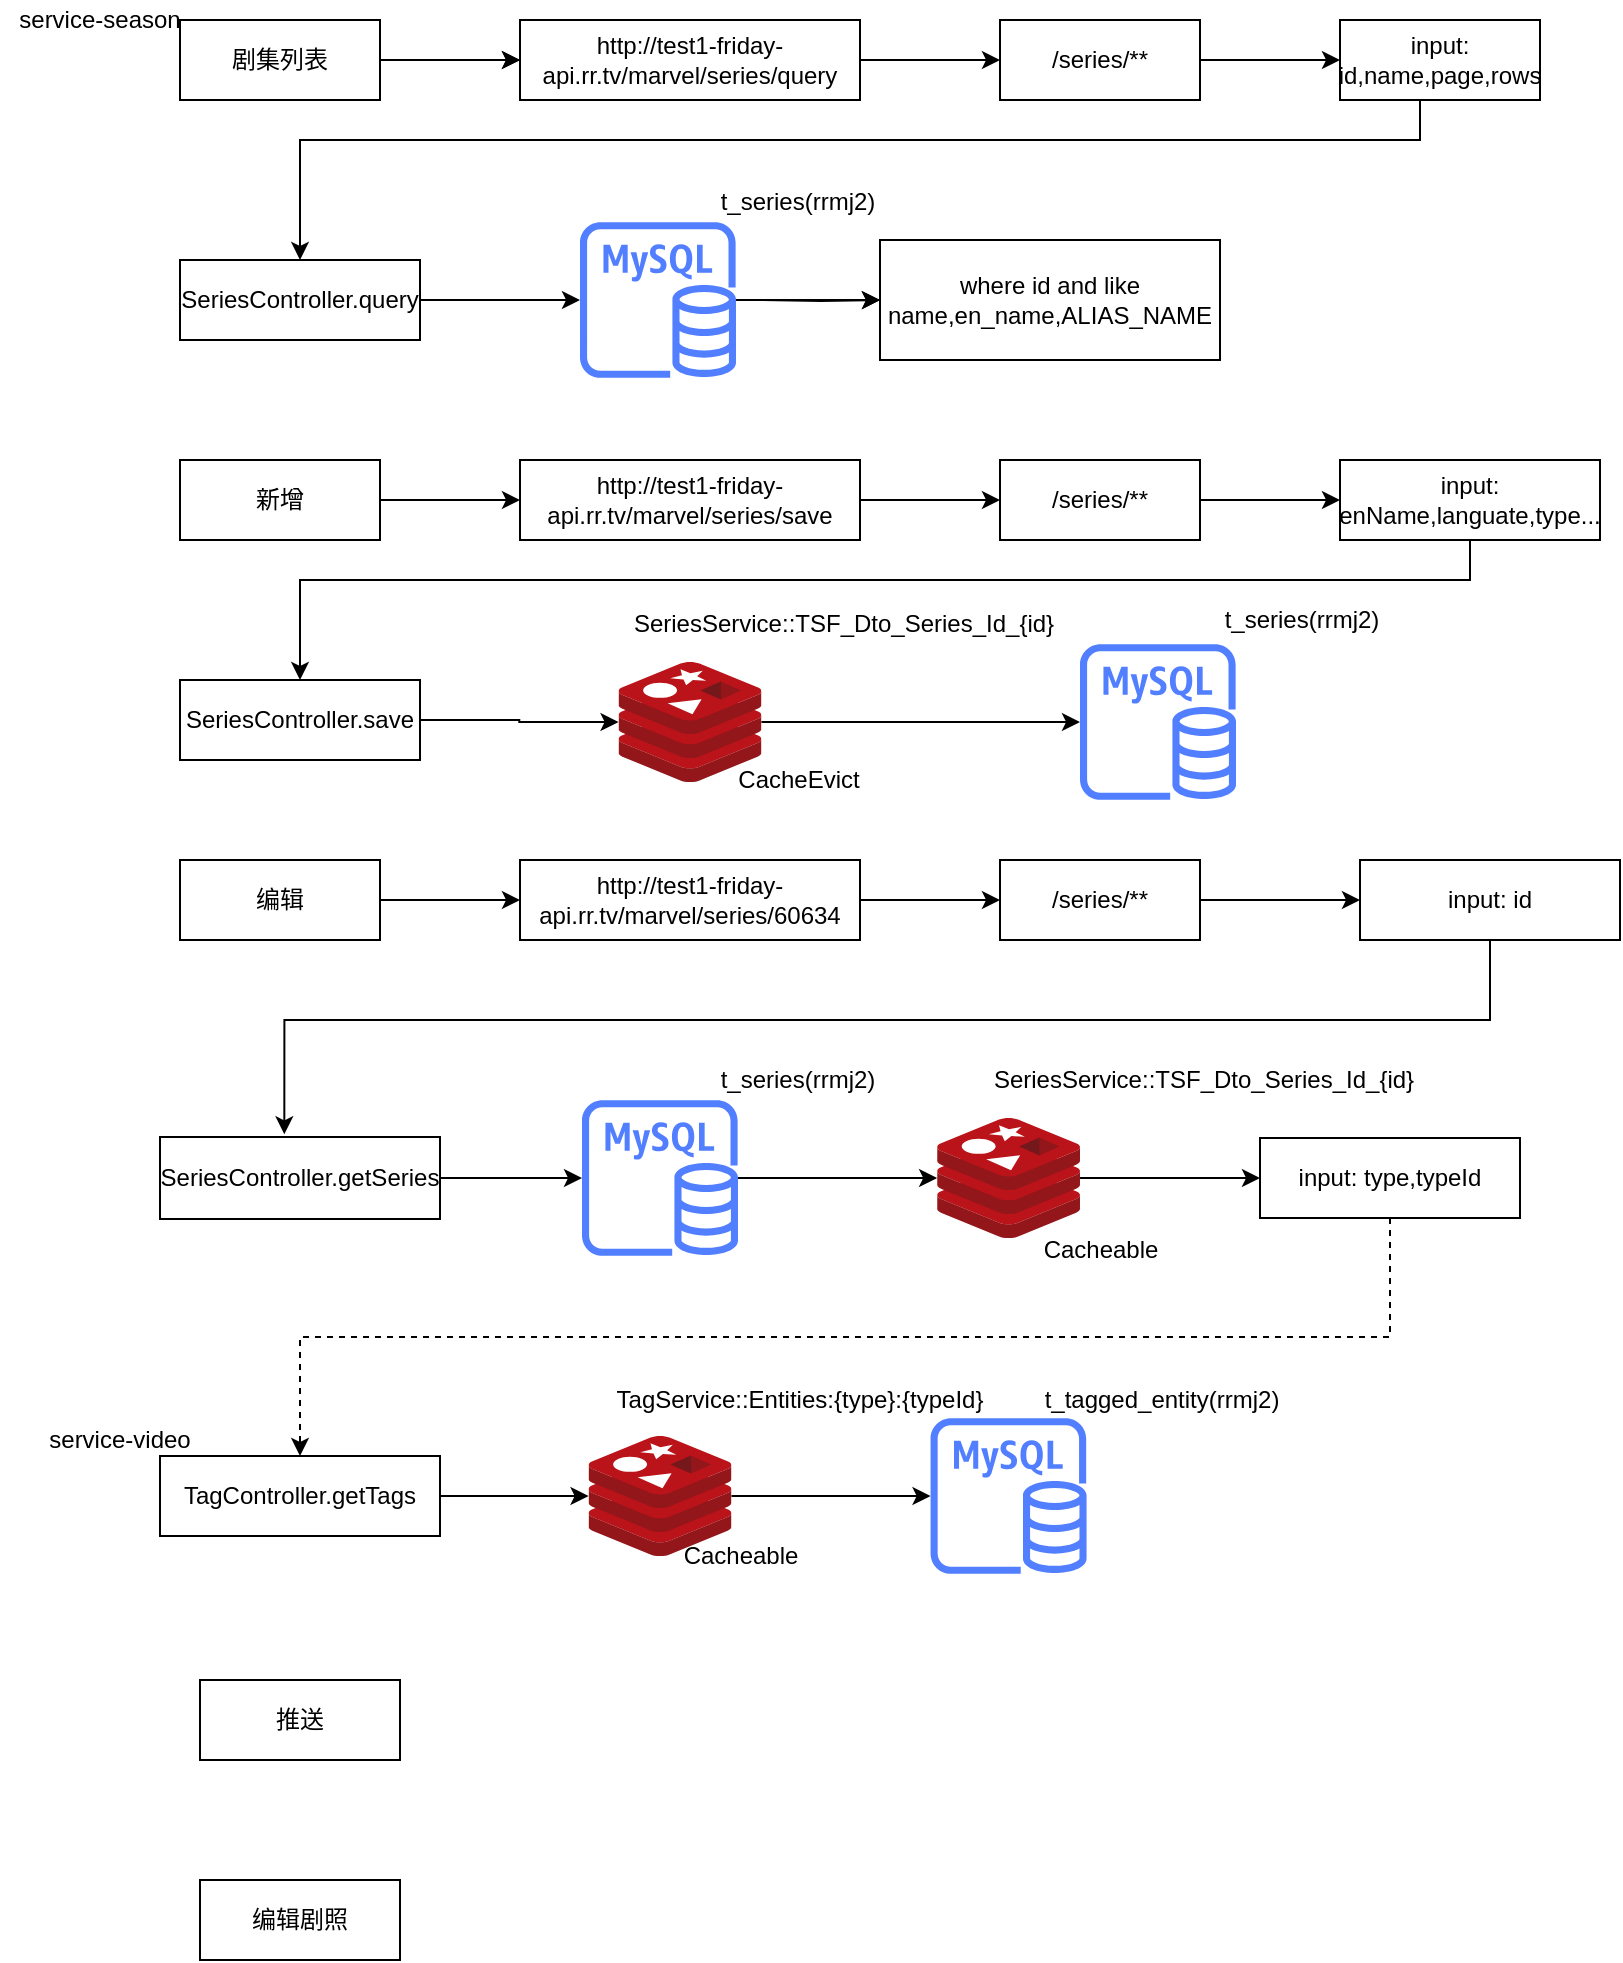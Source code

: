 <mxfile version="15.2.7" type="github" pages="2">
  <diagram id="Csr34IU09_-NHf3CM74s" name="剧集列表">
    <mxGraphModel dx="2012" dy="662" grid="1" gridSize="10" guides="1" tooltips="1" connect="1" arrows="1" fold="1" page="1" pageScale="1" pageWidth="827" pageHeight="1169" math="0" shadow="0">
      <root>
        <mxCell id="0" />
        <mxCell id="1" parent="0" />
        <mxCell id="62n-EZunI8MKve4FSGAH-35" style="edgeStyle=orthogonalEdgeStyle;rounded=0;orthogonalLoop=1;jettySize=auto;html=1;entryX=0;entryY=0.5;entryDx=0;entryDy=0;" edge="1" parent="1" source="62n-EZunI8MKve4FSGAH-2" target="62n-EZunI8MKve4FSGAH-32">
          <mxGeometry relative="1" as="geometry" />
        </mxCell>
        <mxCell id="62n-EZunI8MKve4FSGAH-39" value="" style="edgeStyle=orthogonalEdgeStyle;rounded=0;orthogonalLoop=1;jettySize=auto;html=1;" edge="1" parent="1" source="62n-EZunI8MKve4FSGAH-2" target="62n-EZunI8MKve4FSGAH-32">
          <mxGeometry relative="1" as="geometry" />
        </mxCell>
        <mxCell id="62n-EZunI8MKve4FSGAH-2" value="剧集列表" style="rounded=0;whiteSpace=wrap;html=1;" vertex="1" parent="1">
          <mxGeometry x="-480" y="10" width="100" height="40" as="geometry" />
        </mxCell>
        <mxCell id="62n-EZunI8MKve4FSGAH-22" style="edgeStyle=orthogonalEdgeStyle;rounded=0;orthogonalLoop=1;jettySize=auto;html=1;exitX=1;exitY=0.5;exitDx=0;exitDy=0;" edge="1" parent="1" source="62n-EZunI8MKve4FSGAH-21" target="62n-EZunI8MKve4FSGAH-54">
          <mxGeometry relative="1" as="geometry">
            <mxPoint x="-290.0" y="150" as="targetPoint" />
          </mxGeometry>
        </mxCell>
        <mxCell id="62n-EZunI8MKve4FSGAH-21" value="SeriesController.query" style="rounded=0;whiteSpace=wrap;html=1;" vertex="1" parent="1">
          <mxGeometry x="-480" y="130" width="120" height="40" as="geometry" />
        </mxCell>
        <mxCell id="62n-EZunI8MKve4FSGAH-28" style="edgeStyle=orthogonalEdgeStyle;rounded=0;orthogonalLoop=1;jettySize=auto;html=1;exitX=1;exitY=0.5;exitDx=0;exitDy=0;exitPerimeter=0;" edge="1" parent="1" target="62n-EZunI8MKve4FSGAH-27">
          <mxGeometry relative="1" as="geometry">
            <mxPoint x="-190.0" y="150" as="sourcePoint" />
          </mxGeometry>
        </mxCell>
        <mxCell id="62n-EZunI8MKve4FSGAH-27" value="where id and like name,en_name,ALIAS_NAME" style="rounded=0;whiteSpace=wrap;html=1;" vertex="1" parent="1">
          <mxGeometry x="-130" y="120" width="170" height="60" as="geometry" />
        </mxCell>
        <mxCell id="62n-EZunI8MKve4FSGAH-36" style="edgeStyle=orthogonalEdgeStyle;rounded=0;orthogonalLoop=1;jettySize=auto;html=1;" edge="1" parent="1" source="62n-EZunI8MKve4FSGAH-32">
          <mxGeometry relative="1" as="geometry">
            <mxPoint x="-70.0" y="30" as="targetPoint" />
          </mxGeometry>
        </mxCell>
        <mxCell id="62n-EZunI8MKve4FSGAH-32" value="http://test1-friday-api.rr.tv/marvel/series/query" style="rounded=0;whiteSpace=wrap;html=1;" vertex="1" parent="1">
          <mxGeometry x="-310" y="10" width="170" height="40" as="geometry" />
        </mxCell>
        <mxCell id="62n-EZunI8MKve4FSGAH-37" style="edgeStyle=orthogonalEdgeStyle;rounded=0;orthogonalLoop=1;jettySize=auto;html=1;entryX=0;entryY=0.5;entryDx=0;entryDy=0;" edge="1" parent="1" source="62n-EZunI8MKve4FSGAH-33" target="62n-EZunI8MKve4FSGAH-34">
          <mxGeometry relative="1" as="geometry">
            <mxPoint x="90" y="30" as="targetPoint" />
          </mxGeometry>
        </mxCell>
        <mxCell id="62n-EZunI8MKve4FSGAH-33" value="/series/**" style="rounded=0;whiteSpace=wrap;html=1;" vertex="1" parent="1">
          <mxGeometry x="-70" y="10" width="100" height="40" as="geometry" />
        </mxCell>
        <mxCell id="62n-EZunI8MKve4FSGAH-38" style="edgeStyle=orthogonalEdgeStyle;rounded=0;orthogonalLoop=1;jettySize=auto;html=1;entryX=0.5;entryY=0;entryDx=0;entryDy=0;" edge="1" parent="1" source="62n-EZunI8MKve4FSGAH-34" target="62n-EZunI8MKve4FSGAH-21">
          <mxGeometry relative="1" as="geometry">
            <Array as="points">
              <mxPoint x="140" y="70" />
              <mxPoint x="-420" y="70" />
            </Array>
          </mxGeometry>
        </mxCell>
        <mxCell id="62n-EZunI8MKve4FSGAH-34" value="input: id,name,page,rows" style="rounded=0;whiteSpace=wrap;html=1;" vertex="1" parent="1">
          <mxGeometry x="100" y="10" width="100" height="40" as="geometry" />
        </mxCell>
        <mxCell id="62n-EZunI8MKve4FSGAH-42" style="edgeStyle=orthogonalEdgeStyle;rounded=0;orthogonalLoop=1;jettySize=auto;html=1;" edge="1" parent="1" source="62n-EZunI8MKve4FSGAH-40" target="62n-EZunI8MKve4FSGAH-41">
          <mxGeometry relative="1" as="geometry" />
        </mxCell>
        <mxCell id="62n-EZunI8MKve4FSGAH-40" value="新增" style="rounded=0;whiteSpace=wrap;html=1;" vertex="1" parent="1">
          <mxGeometry x="-480" y="230" width="100" height="40" as="geometry" />
        </mxCell>
        <mxCell id="62n-EZunI8MKve4FSGAH-44" style="edgeStyle=orthogonalEdgeStyle;rounded=0;orthogonalLoop=1;jettySize=auto;html=1;entryX=0;entryY=0.5;entryDx=0;entryDy=0;" edge="1" parent="1" source="62n-EZunI8MKve4FSGAH-41" target="62n-EZunI8MKve4FSGAH-43">
          <mxGeometry relative="1" as="geometry" />
        </mxCell>
        <mxCell id="62n-EZunI8MKve4FSGAH-41" value="http://test1-friday-api.rr.tv/marvel/series/save" style="rounded=0;whiteSpace=wrap;html=1;" vertex="1" parent="1">
          <mxGeometry x="-310" y="230" width="170" height="40" as="geometry" />
        </mxCell>
        <mxCell id="62n-EZunI8MKve4FSGAH-46" style="edgeStyle=orthogonalEdgeStyle;rounded=0;orthogonalLoop=1;jettySize=auto;html=1;entryX=0;entryY=0.5;entryDx=0;entryDy=0;" edge="1" parent="1" source="62n-EZunI8MKve4FSGAH-43" target="62n-EZunI8MKve4FSGAH-45">
          <mxGeometry relative="1" as="geometry" />
        </mxCell>
        <mxCell id="62n-EZunI8MKve4FSGAH-43" value="/series/**" style="rounded=0;whiteSpace=wrap;html=1;" vertex="1" parent="1">
          <mxGeometry x="-70" y="230" width="100" height="40" as="geometry" />
        </mxCell>
        <mxCell id="62n-EZunI8MKve4FSGAH-62" style="edgeStyle=orthogonalEdgeStyle;rounded=0;orthogonalLoop=1;jettySize=auto;html=1;entryX=0.5;entryY=0;entryDx=0;entryDy=0;" edge="1" parent="1" source="62n-EZunI8MKve4FSGAH-45" target="62n-EZunI8MKve4FSGAH-49">
          <mxGeometry relative="1" as="geometry">
            <Array as="points">
              <mxPoint x="165" y="290" />
              <mxPoint x="-420" y="290" />
            </Array>
          </mxGeometry>
        </mxCell>
        <mxCell id="62n-EZunI8MKve4FSGAH-45" value="input: enName,languate,type..." style="rounded=0;whiteSpace=wrap;html=1;" vertex="1" parent="1">
          <mxGeometry x="100" y="230" width="130" height="40" as="geometry" />
        </mxCell>
        <mxCell id="62n-EZunI8MKve4FSGAH-48" value="service-season" style="text;html=1;strokeColor=none;fillColor=none;align=center;verticalAlign=middle;whiteSpace=wrap;rounded=0;" vertex="1" parent="1">
          <mxGeometry x="-570" width="100" height="20" as="geometry" />
        </mxCell>
        <mxCell id="62n-EZunI8MKve4FSGAH-51" style="edgeStyle=orthogonalEdgeStyle;rounded=0;orthogonalLoop=1;jettySize=auto;html=1;" edge="1" parent="1" source="62n-EZunI8MKve4FSGAH-49" target="62n-EZunI8MKve4FSGAH-50">
          <mxGeometry relative="1" as="geometry" />
        </mxCell>
        <mxCell id="62n-EZunI8MKve4FSGAH-49" value="SeriesController.save" style="rounded=0;whiteSpace=wrap;html=1;" vertex="1" parent="1">
          <mxGeometry x="-480" y="340" width="120" height="40" as="geometry" />
        </mxCell>
        <mxCell id="62n-EZunI8MKve4FSGAH-60" style="edgeStyle=orthogonalEdgeStyle;rounded=0;orthogonalLoop=1;jettySize=auto;html=1;" edge="1" parent="1" source="62n-EZunI8MKve4FSGAH-50" target="62n-EZunI8MKve4FSGAH-58">
          <mxGeometry relative="1" as="geometry" />
        </mxCell>
        <mxCell id="62n-EZunI8MKve4FSGAH-50" value="" style="sketch=0;aspect=fixed;html=1;points=[];align=center;image;fontSize=12;image=img/lib/mscae/Cache_Redis_Product.svg;" vertex="1" parent="1">
          <mxGeometry x="-260.72" y="331" width="71.43" height="60" as="geometry" />
        </mxCell>
        <mxCell id="62n-EZunI8MKve4FSGAH-55" value="" style="edgeStyle=orthogonalEdgeStyle;rounded=0;orthogonalLoop=1;jettySize=auto;html=1;" edge="1" parent="1" source="62n-EZunI8MKve4FSGAH-54" target="62n-EZunI8MKve4FSGAH-27">
          <mxGeometry relative="1" as="geometry" />
        </mxCell>
        <mxCell id="62n-EZunI8MKve4FSGAH-54" value="" style="sketch=0;outlineConnect=0;fontColor=#232F3E;gradientColor=none;fillColor=#527FFF;strokeColor=none;dashed=0;verticalLabelPosition=bottom;verticalAlign=top;align=center;html=1;fontSize=12;fontStyle=0;aspect=fixed;pointerEvents=1;shape=mxgraph.aws4.rds_mysql_instance;" vertex="1" parent="1">
          <mxGeometry x="-280" y="111" width="78" height="78" as="geometry" />
        </mxCell>
        <mxCell id="62n-EZunI8MKve4FSGAH-56" value="t_series(rrmj2)" style="text;html=1;strokeColor=none;fillColor=none;align=center;verticalAlign=middle;whiteSpace=wrap;rounded=0;" vertex="1" parent="1">
          <mxGeometry x="-212" y="91" width="82" height="20" as="geometry" />
        </mxCell>
        <mxCell id="62n-EZunI8MKve4FSGAH-57" value="SeriesService::TSF_Dto_Series_Id_{id}" style="text;html=1;strokeColor=none;fillColor=none;align=center;verticalAlign=middle;whiteSpace=wrap;rounded=0;" vertex="1" parent="1">
          <mxGeometry x="-250" y="302" width="204" height="20" as="geometry" />
        </mxCell>
        <mxCell id="62n-EZunI8MKve4FSGAH-58" value="" style="sketch=0;outlineConnect=0;fontColor=#232F3E;gradientColor=none;fillColor=#527FFF;strokeColor=none;dashed=0;verticalLabelPosition=bottom;verticalAlign=top;align=center;html=1;fontSize=12;fontStyle=0;aspect=fixed;pointerEvents=1;shape=mxgraph.aws4.rds_mysql_instance;" vertex="1" parent="1">
          <mxGeometry x="-30" y="322" width="78" height="78" as="geometry" />
        </mxCell>
        <mxCell id="62n-EZunI8MKve4FSGAH-61" value="t_series(rrmj2)" style="text;html=1;strokeColor=none;fillColor=none;align=center;verticalAlign=middle;whiteSpace=wrap;rounded=0;" vertex="1" parent="1">
          <mxGeometry x="40" y="300" width="82" height="20" as="geometry" />
        </mxCell>
        <mxCell id="62n-EZunI8MKve4FSGAH-65" style="edgeStyle=orthogonalEdgeStyle;rounded=0;orthogonalLoop=1;jettySize=auto;html=1;exitX=1;exitY=0.5;exitDx=0;exitDy=0;" edge="1" parent="1" source="62n-EZunI8MKve4FSGAH-63" target="62n-EZunI8MKve4FSGAH-64">
          <mxGeometry relative="1" as="geometry" />
        </mxCell>
        <mxCell id="62n-EZunI8MKve4FSGAH-63" value="编辑" style="rounded=0;whiteSpace=wrap;html=1;" vertex="1" parent="1">
          <mxGeometry x="-480" y="430" width="100" height="40" as="geometry" />
        </mxCell>
        <mxCell id="62n-EZunI8MKve4FSGAH-67" style="edgeStyle=orthogonalEdgeStyle;rounded=0;orthogonalLoop=1;jettySize=auto;html=1;" edge="1" parent="1" source="62n-EZunI8MKve4FSGAH-64" target="62n-EZunI8MKve4FSGAH-66">
          <mxGeometry relative="1" as="geometry" />
        </mxCell>
        <mxCell id="62n-EZunI8MKve4FSGAH-64" value="http://test1-friday-api.rr.tv/marvel/series/60634" style="rounded=0;whiteSpace=wrap;html=1;" vertex="1" parent="1">
          <mxGeometry x="-310" y="430" width="170" height="40" as="geometry" />
        </mxCell>
        <mxCell id="62n-EZunI8MKve4FSGAH-69" style="edgeStyle=orthogonalEdgeStyle;rounded=0;orthogonalLoop=1;jettySize=auto;html=1;" edge="1" parent="1" source="62n-EZunI8MKve4FSGAH-66" target="62n-EZunI8MKve4FSGAH-68">
          <mxGeometry relative="1" as="geometry" />
        </mxCell>
        <mxCell id="62n-EZunI8MKve4FSGAH-66" value="/series/**" style="rounded=0;whiteSpace=wrap;html=1;" vertex="1" parent="1">
          <mxGeometry x="-70" y="430" width="100" height="40" as="geometry" />
        </mxCell>
        <mxCell id="62n-EZunI8MKve4FSGAH-91" style="edgeStyle=orthogonalEdgeStyle;rounded=0;orthogonalLoop=1;jettySize=auto;html=1;entryX=0.444;entryY=-0.033;entryDx=0;entryDy=0;entryPerimeter=0;" edge="1" parent="1" source="62n-EZunI8MKve4FSGAH-68" target="62n-EZunI8MKve4FSGAH-70">
          <mxGeometry relative="1" as="geometry">
            <Array as="points">
              <mxPoint x="175" y="510" />
              <mxPoint x="-428" y="510" />
            </Array>
          </mxGeometry>
        </mxCell>
        <mxCell id="62n-EZunI8MKve4FSGAH-68" value="input: id" style="rounded=0;whiteSpace=wrap;html=1;" vertex="1" parent="1">
          <mxGeometry x="110" y="430" width="130" height="40" as="geometry" />
        </mxCell>
        <mxCell id="62n-EZunI8MKve4FSGAH-73" style="edgeStyle=orthogonalEdgeStyle;rounded=0;orthogonalLoop=1;jettySize=auto;html=1;" edge="1" parent="1" source="62n-EZunI8MKve4FSGAH-70" target="62n-EZunI8MKve4FSGAH-71">
          <mxGeometry relative="1" as="geometry" />
        </mxCell>
        <mxCell id="62n-EZunI8MKve4FSGAH-70" value="SeriesController.getSeries" style="rounded=0;whiteSpace=wrap;html=1;" vertex="1" parent="1">
          <mxGeometry x="-490" y="568.5" width="140" height="41" as="geometry" />
        </mxCell>
        <mxCell id="62n-EZunI8MKve4FSGAH-74" style="edgeStyle=orthogonalEdgeStyle;rounded=0;orthogonalLoop=1;jettySize=auto;html=1;" edge="1" parent="1" source="62n-EZunI8MKve4FSGAH-71" target="62n-EZunI8MKve4FSGAH-75">
          <mxGeometry relative="1" as="geometry">
            <mxPoint x="-130.0" y="589" as="targetPoint" />
          </mxGeometry>
        </mxCell>
        <mxCell id="62n-EZunI8MKve4FSGAH-71" value="" style="sketch=0;outlineConnect=0;fontColor=#232F3E;gradientColor=none;fillColor=#527FFF;strokeColor=none;dashed=0;verticalLabelPosition=bottom;verticalAlign=top;align=center;html=1;fontSize=12;fontStyle=0;aspect=fixed;pointerEvents=1;shape=mxgraph.aws4.rds_mysql_instance;" vertex="1" parent="1">
          <mxGeometry x="-279" y="550" width="78" height="78" as="geometry" />
        </mxCell>
        <mxCell id="62n-EZunI8MKve4FSGAH-72" value="t_series(rrmj2)" style="text;html=1;strokeColor=none;fillColor=none;align=center;verticalAlign=middle;whiteSpace=wrap;rounded=0;" vertex="1" parent="1">
          <mxGeometry x="-212" y="530" width="82" height="20" as="geometry" />
        </mxCell>
        <mxCell id="62n-EZunI8MKve4FSGAH-79" style="edgeStyle=orthogonalEdgeStyle;rounded=0;orthogonalLoop=1;jettySize=auto;html=1;" edge="1" parent="1" source="62n-EZunI8MKve4FSGAH-75">
          <mxGeometry relative="1" as="geometry">
            <mxPoint x="60" y="589" as="targetPoint" />
          </mxGeometry>
        </mxCell>
        <mxCell id="62n-EZunI8MKve4FSGAH-75" value="" style="sketch=0;aspect=fixed;html=1;points=[];align=center;image;fontSize=12;image=img/lib/mscae/Cache_Redis_Product.svg;" vertex="1" parent="1">
          <mxGeometry x="-101.43" y="559" width="71.43" height="60" as="geometry" />
        </mxCell>
        <mxCell id="62n-EZunI8MKve4FSGAH-76" value="SeriesService::TSF_Dto_Series_Id_{id}" style="text;html=1;strokeColor=none;fillColor=none;align=center;verticalAlign=middle;whiteSpace=wrap;rounded=0;" vertex="1" parent="1">
          <mxGeometry x="-70" y="530" width="204" height="20" as="geometry" />
        </mxCell>
        <mxCell id="62n-EZunI8MKve4FSGAH-77" value="CacheEvict" style="text;html=1;strokeColor=none;fillColor=none;align=center;verticalAlign=middle;whiteSpace=wrap;rounded=0;" vertex="1" parent="1">
          <mxGeometry x="-201" y="380" width="61" height="20" as="geometry" />
        </mxCell>
        <mxCell id="62n-EZunI8MKve4FSGAH-78" value="Cacheable" style="text;html=1;strokeColor=none;fillColor=none;align=center;verticalAlign=middle;whiteSpace=wrap;rounded=0;" vertex="1" parent="1">
          <mxGeometry x="-50.5" y="615" width="61" height="20" as="geometry" />
        </mxCell>
        <mxCell id="62n-EZunI8MKve4FSGAH-92" style="edgeStyle=orthogonalEdgeStyle;rounded=0;orthogonalLoop=1;jettySize=auto;html=1;exitX=0.5;exitY=1;exitDx=0;exitDy=0;dashed=1;" edge="1" parent="1" source="62n-EZunI8MKve4FSGAH-80" target="62n-EZunI8MKve4FSGAH-81">
          <mxGeometry relative="1" as="geometry" />
        </mxCell>
        <mxCell id="62n-EZunI8MKve4FSGAH-80" value="input: type,typeId" style="rounded=0;whiteSpace=wrap;html=1;" vertex="1" parent="1">
          <mxGeometry x="60" y="569" width="130" height="40" as="geometry" />
        </mxCell>
        <mxCell id="62n-EZunI8MKve4FSGAH-84" style="edgeStyle=orthogonalEdgeStyle;rounded=0;orthogonalLoop=1;jettySize=auto;html=1;" edge="1" parent="1" source="62n-EZunI8MKve4FSGAH-81" target="62n-EZunI8MKve4FSGAH-83">
          <mxGeometry relative="1" as="geometry" />
        </mxCell>
        <mxCell id="62n-EZunI8MKve4FSGAH-81" value="TagController.getTags" style="rounded=0;whiteSpace=wrap;html=1;" vertex="1" parent="1">
          <mxGeometry x="-490" y="728" width="140" height="40" as="geometry" />
        </mxCell>
        <mxCell id="62n-EZunI8MKve4FSGAH-82" value="service-video" style="text;html=1;strokeColor=none;fillColor=none;align=center;verticalAlign=middle;whiteSpace=wrap;rounded=0;" vertex="1" parent="1">
          <mxGeometry x="-560" y="710" width="100" height="20" as="geometry" />
        </mxCell>
        <mxCell id="62n-EZunI8MKve4FSGAH-88" style="edgeStyle=orthogonalEdgeStyle;rounded=0;orthogonalLoop=1;jettySize=auto;html=1;" edge="1" parent="1" source="62n-EZunI8MKve4FSGAH-83" target="62n-EZunI8MKve4FSGAH-87">
          <mxGeometry relative="1" as="geometry" />
        </mxCell>
        <mxCell id="62n-EZunI8MKve4FSGAH-83" value="" style="sketch=0;aspect=fixed;html=1;points=[];align=center;image;fontSize=12;image=img/lib/mscae/Cache_Redis_Product.svg;" vertex="1" parent="1">
          <mxGeometry x="-275.71" y="718" width="71.43" height="60" as="geometry" />
        </mxCell>
        <mxCell id="62n-EZunI8MKve4FSGAH-85" value="Cacheable" style="text;html=1;strokeColor=none;fillColor=none;align=center;verticalAlign=middle;whiteSpace=wrap;rounded=0;" vertex="1" parent="1">
          <mxGeometry x="-230" y="768" width="61" height="20" as="geometry" />
        </mxCell>
        <mxCell id="62n-EZunI8MKve4FSGAH-86" value="TagService::Entities:{type}:{typeId}" style="text;html=1;strokeColor=none;fillColor=none;align=center;verticalAlign=middle;whiteSpace=wrap;rounded=0;" vertex="1" parent="1">
          <mxGeometry x="-272.5" y="690" width="204" height="20" as="geometry" />
        </mxCell>
        <mxCell id="62n-EZunI8MKve4FSGAH-87" value="" style="sketch=0;outlineConnect=0;fontColor=#232F3E;gradientColor=none;fillColor=#527FFF;strokeColor=none;dashed=0;verticalLabelPosition=bottom;verticalAlign=top;align=center;html=1;fontSize=12;fontStyle=0;aspect=fixed;pointerEvents=1;shape=mxgraph.aws4.rds_mysql_instance;" vertex="1" parent="1">
          <mxGeometry x="-104.72" y="709" width="78" height="78" as="geometry" />
        </mxCell>
        <mxCell id="62n-EZunI8MKve4FSGAH-89" value="t_tagged_entity(rrmj2)" style="text;html=1;strokeColor=none;fillColor=none;align=center;verticalAlign=middle;whiteSpace=wrap;rounded=0;" vertex="1" parent="1">
          <mxGeometry x="-30" y="690" width="82" height="20" as="geometry" />
        </mxCell>
        <mxCell id="zj1xte1gOo1hs1mLrbRV-1" value="推送" style="rounded=0;whiteSpace=wrap;html=1;" vertex="1" parent="1">
          <mxGeometry x="-470" y="840" width="100" height="40" as="geometry" />
        </mxCell>
        <mxCell id="zj1xte1gOo1hs1mLrbRV-2" value="编辑剧照" style="rounded=0;whiteSpace=wrap;html=1;" vertex="1" parent="1">
          <mxGeometry x="-470" y="940" width="100" height="40" as="geometry" />
        </mxCell>
      </root>
    </mxGraphModel>
  </diagram>
  <diagram id="RF3psgAw9WswlngdWvDq" name="Page-2">
    <mxGraphModel dx="1422" dy="794" grid="1" gridSize="10" guides="1" tooltips="1" connect="1" arrows="1" fold="1" page="1" pageScale="1" pageWidth="827" pageHeight="1169" math="0" shadow="0">
      <root>
        <mxCell id="Jb0KIdyuy2g6mQiWzoPX-0" />
        <mxCell id="Jb0KIdyuy2g6mQiWzoPX-1" parent="Jb0KIdyuy2g6mQiWzoPX-0" />
      </root>
    </mxGraphModel>
  </diagram>
</mxfile>
